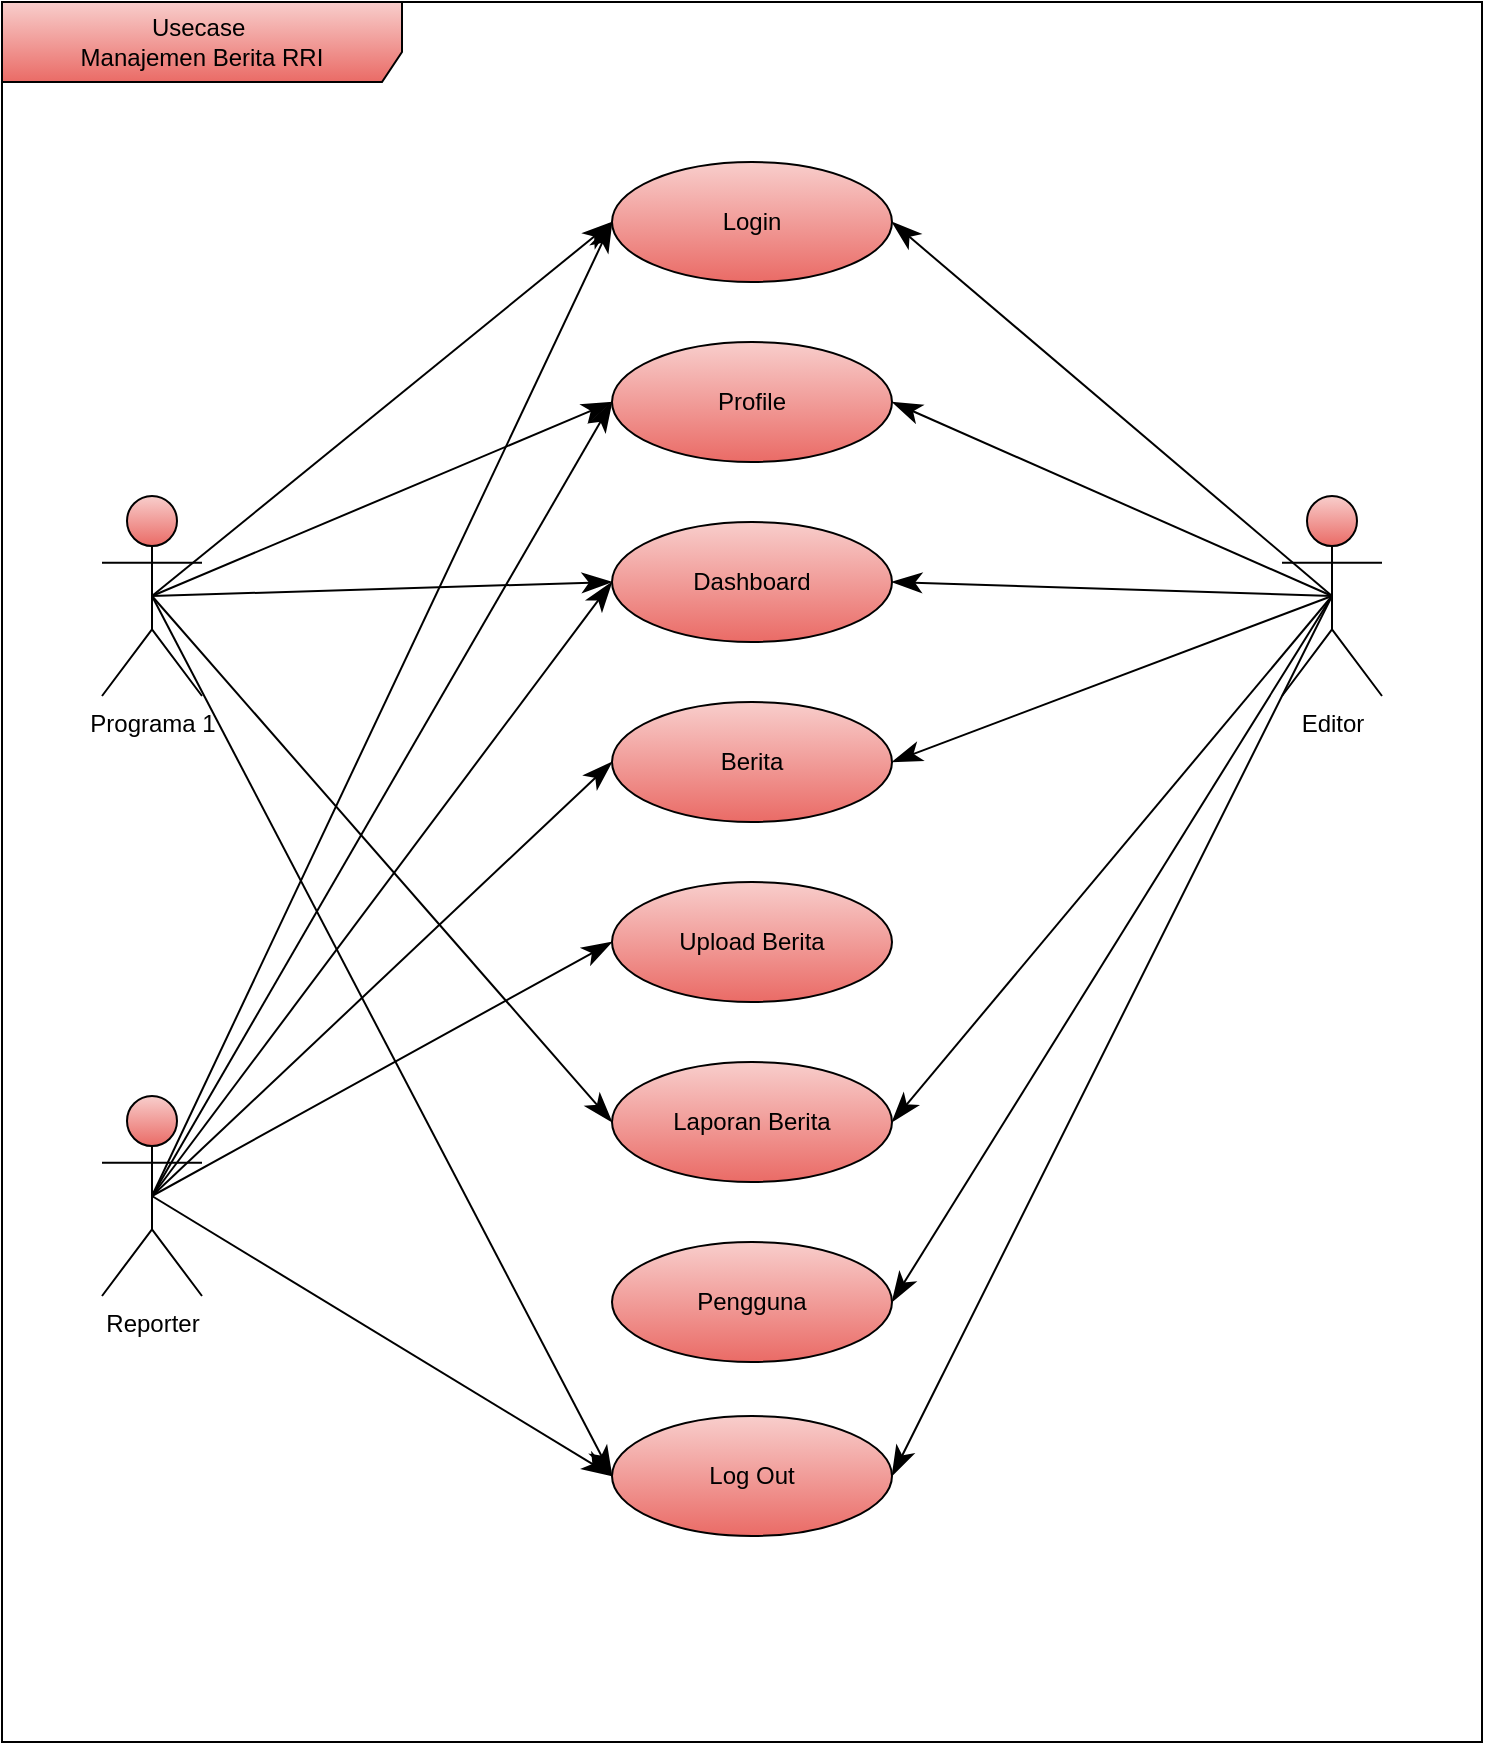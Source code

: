 <mxfile version="14.8.0" type="device"><diagram id="0gsUZMhmEFGnmnrVxrXY" name="Page-2"><mxGraphModel dx="1038" dy="579" grid="1" gridSize="10" guides="1" tooltips="1" connect="1" arrows="1" fold="1" page="1" pageScale="1" pageWidth="850" pageHeight="1100" math="0" shadow="0"><root><mxCell id="ZYyBH1-Cde0bcdmHhx0k-0"/><mxCell id="ZYyBH1-Cde0bcdmHhx0k-1" parent="ZYyBH1-Cde0bcdmHhx0k-0"/><mxCell id="6ICimudDnEkJ9J76C85U-34" value="Usecase&amp;nbsp;&lt;br&gt;Manajemen Berita RRI" style="shape=umlFrame;whiteSpace=wrap;html=1;width=200;height=40;fillColor=#f8cecc;gradientColor=#ea6b66;" parent="ZYyBH1-Cde0bcdmHhx0k-1" vertex="1"><mxGeometry x="50" y="20" width="740" height="870" as="geometry"/></mxCell><mxCell id="6ICimudDnEkJ9J76C85U-0" value="Editor" style="shape=umlActor;verticalLabelPosition=bottom;verticalAlign=top;html=1;fillColor=#f8cecc;gradientColor=#ea6b66;" parent="ZYyBH1-Cde0bcdmHhx0k-1" vertex="1"><mxGeometry x="690" y="267" width="50" height="100" as="geometry"/></mxCell><mxCell id="6ICimudDnEkJ9J76C85U-3" value="Programa 1" style="shape=umlActor;verticalLabelPosition=bottom;verticalAlign=top;html=1;fillColor=#f8cecc;gradientColor=#ea6b66;" parent="ZYyBH1-Cde0bcdmHhx0k-1" vertex="1"><mxGeometry x="100" y="267" width="50" height="100" as="geometry"/></mxCell><mxCell id="6ICimudDnEkJ9J76C85U-4" value="Reporter" style="shape=umlActor;verticalLabelPosition=bottom;verticalAlign=top;html=1;fillColor=#f8cecc;gradientColor=#ea6b66;" parent="ZYyBH1-Cde0bcdmHhx0k-1" vertex="1"><mxGeometry x="100" y="567" width="50" height="100" as="geometry"/></mxCell><mxCell id="6ICimudDnEkJ9J76C85U-5" value="Login" style="ellipse;whiteSpace=wrap;html=1;fillColor=#f8cecc;gradientColor=#ea6b66;" parent="ZYyBH1-Cde0bcdmHhx0k-1" vertex="1"><mxGeometry x="355" y="100" width="140" height="60" as="geometry"/></mxCell><mxCell id="6ICimudDnEkJ9J76C85U-6" value="Profile" style="ellipse;whiteSpace=wrap;html=1;fillColor=#f8cecc;gradientColor=#ea6b66;" parent="ZYyBH1-Cde0bcdmHhx0k-1" vertex="1"><mxGeometry x="355" y="190" width="140" height="60" as="geometry"/></mxCell><mxCell id="6ICimudDnEkJ9J76C85U-7" value="Dashboard" style="ellipse;whiteSpace=wrap;html=1;fillColor=#f8cecc;gradientColor=#ea6b66;" parent="ZYyBH1-Cde0bcdmHhx0k-1" vertex="1"><mxGeometry x="355" y="280" width="140" height="60" as="geometry"/></mxCell><mxCell id="6ICimudDnEkJ9J76C85U-8" value="Berita" style="ellipse;whiteSpace=wrap;html=1;fillColor=#f8cecc;gradientColor=#ea6b66;" parent="ZYyBH1-Cde0bcdmHhx0k-1" vertex="1"><mxGeometry x="355" y="370" width="140" height="60" as="geometry"/></mxCell><mxCell id="6ICimudDnEkJ9J76C85U-9" value="Upload Berita" style="ellipse;whiteSpace=wrap;html=1;fillColor=#f8cecc;gradientColor=#ea6b66;" parent="ZYyBH1-Cde0bcdmHhx0k-1" vertex="1"><mxGeometry x="355" y="460" width="140" height="60" as="geometry"/></mxCell><mxCell id="6ICimudDnEkJ9J76C85U-10" value="Laporan Berita" style="ellipse;whiteSpace=wrap;html=1;fillColor=#f8cecc;gradientColor=#ea6b66;" parent="ZYyBH1-Cde0bcdmHhx0k-1" vertex="1"><mxGeometry x="355" y="550" width="140" height="60" as="geometry"/></mxCell><mxCell id="6ICimudDnEkJ9J76C85U-11" value="Pengguna" style="ellipse;whiteSpace=wrap;html=1;fillColor=#f8cecc;gradientColor=#ea6b66;" parent="ZYyBH1-Cde0bcdmHhx0k-1" vertex="1"><mxGeometry x="355" y="640" width="140" height="60" as="geometry"/></mxCell><mxCell id="6ICimudDnEkJ9J76C85U-12" value="Log Out" style="ellipse;whiteSpace=wrap;html=1;fillColor=#f8cecc;gradientColor=#ea6b66;" parent="ZYyBH1-Cde0bcdmHhx0k-1" vertex="1"><mxGeometry x="355" y="727" width="140" height="60" as="geometry"/></mxCell><mxCell id="6ICimudDnEkJ9J76C85U-15" value="" style="endArrow=classicThin;endFill=1;endSize=12;html=1;entryX=0;entryY=0.5;entryDx=0;entryDy=0;exitX=0.5;exitY=0.5;exitDx=0;exitDy=0;exitPerimeter=0;fillColor=#f8cecc;gradientColor=#ea6b66;" parent="ZYyBH1-Cde0bcdmHhx0k-1" source="6ICimudDnEkJ9J76C85U-3" target="6ICimudDnEkJ9J76C85U-5" edge="1"><mxGeometry width="160" relative="1" as="geometry"><mxPoint x="150" y="190" as="sourcePoint"/><mxPoint x="310" y="190" as="targetPoint"/></mxGeometry></mxCell><mxCell id="6ICimudDnEkJ9J76C85U-16" value="" style="endArrow=classicThin;endFill=1;endSize=12;html=1;entryX=0;entryY=0.5;entryDx=0;entryDy=0;exitX=0.5;exitY=0.5;exitDx=0;exitDy=0;exitPerimeter=0;fillColor=#f8cecc;gradientColor=#ea6b66;" parent="ZYyBH1-Cde0bcdmHhx0k-1" source="6ICimudDnEkJ9J76C85U-3" target="6ICimudDnEkJ9J76C85U-6" edge="1"><mxGeometry width="160" relative="1" as="geometry"><mxPoint x="135" y="327" as="sourcePoint"/><mxPoint x="365" y="140" as="targetPoint"/></mxGeometry></mxCell><mxCell id="6ICimudDnEkJ9J76C85U-17" value="" style="endArrow=classicThin;endFill=1;endSize=12;html=1;entryX=0;entryY=0.5;entryDx=0;entryDy=0;exitX=0.5;exitY=0.5;exitDx=0;exitDy=0;exitPerimeter=0;fillColor=#f8cecc;gradientColor=#ea6b66;" parent="ZYyBH1-Cde0bcdmHhx0k-1" source="6ICimudDnEkJ9J76C85U-3" target="6ICimudDnEkJ9J76C85U-7" edge="1"><mxGeometry width="160" relative="1" as="geometry"><mxPoint x="145" y="337" as="sourcePoint"/><mxPoint x="375" y="150" as="targetPoint"/></mxGeometry></mxCell><mxCell id="6ICimudDnEkJ9J76C85U-18" value="" style="endArrow=classicThin;endFill=1;endSize=12;html=1;entryX=0;entryY=0.5;entryDx=0;entryDy=0;exitX=0.5;exitY=0.5;exitDx=0;exitDy=0;exitPerimeter=0;fillColor=#f8cecc;gradientColor=#ea6b66;" parent="ZYyBH1-Cde0bcdmHhx0k-1" source="6ICimudDnEkJ9J76C85U-3" target="6ICimudDnEkJ9J76C85U-10" edge="1"><mxGeometry width="160" relative="1" as="geometry"><mxPoint x="155" y="347" as="sourcePoint"/><mxPoint x="385" y="160" as="targetPoint"/></mxGeometry></mxCell><mxCell id="6ICimudDnEkJ9J76C85U-19" value="" style="endArrow=classicThin;endFill=1;endSize=12;html=1;entryX=0;entryY=0.5;entryDx=0;entryDy=0;exitX=0.5;exitY=0.5;exitDx=0;exitDy=0;exitPerimeter=0;fillColor=#f8cecc;gradientColor=#ea6b66;" parent="ZYyBH1-Cde0bcdmHhx0k-1" source="6ICimudDnEkJ9J76C85U-4" target="6ICimudDnEkJ9J76C85U-9" edge="1"><mxGeometry width="160" relative="1" as="geometry"><mxPoint x="165" y="357" as="sourcePoint"/><mxPoint x="395" y="170" as="targetPoint"/></mxGeometry></mxCell><mxCell id="6ICimudDnEkJ9J76C85U-21" value="" style="endArrow=classicThin;endFill=1;endSize=12;html=1;entryX=0;entryY=0.5;entryDx=0;entryDy=0;exitX=0.5;exitY=0.5;exitDx=0;exitDy=0;exitPerimeter=0;fillColor=#f8cecc;gradientColor=#ea6b66;" parent="ZYyBH1-Cde0bcdmHhx0k-1" source="6ICimudDnEkJ9J76C85U-3" target="6ICimudDnEkJ9J76C85U-12" edge="1"><mxGeometry width="160" relative="1" as="geometry"><mxPoint x="185" y="377" as="sourcePoint"/><mxPoint x="415" y="190" as="targetPoint"/></mxGeometry></mxCell><mxCell id="6ICimudDnEkJ9J76C85U-22" value="" style="endArrow=classicThin;endFill=1;endSize=12;html=1;entryX=0;entryY=0.5;entryDx=0;entryDy=0;exitX=0.5;exitY=0.5;exitDx=0;exitDy=0;exitPerimeter=0;fillColor=#f8cecc;gradientColor=#ea6b66;" parent="ZYyBH1-Cde0bcdmHhx0k-1" source="6ICimudDnEkJ9J76C85U-4" target="6ICimudDnEkJ9J76C85U-5" edge="1"><mxGeometry width="160" relative="1" as="geometry"><mxPoint x="135" y="327" as="sourcePoint"/><mxPoint x="365" y="140" as="targetPoint"/></mxGeometry></mxCell><mxCell id="6ICimudDnEkJ9J76C85U-23" value="" style="endArrow=classicThin;endFill=1;endSize=12;html=1;entryX=0;entryY=0.5;entryDx=0;entryDy=0;exitX=0.5;exitY=0.5;exitDx=0;exitDy=0;exitPerimeter=0;fillColor=#f8cecc;gradientColor=#ea6b66;" parent="ZYyBH1-Cde0bcdmHhx0k-1" source="6ICimudDnEkJ9J76C85U-4" target="6ICimudDnEkJ9J76C85U-6" edge="1"><mxGeometry width="160" relative="1" as="geometry"><mxPoint x="135" y="627" as="sourcePoint"/><mxPoint x="375" y="150" as="targetPoint"/></mxGeometry></mxCell><mxCell id="6ICimudDnEkJ9J76C85U-24" value="" style="endArrow=classicThin;endFill=1;endSize=12;html=1;entryX=0;entryY=0.5;entryDx=0;entryDy=0;exitX=0.5;exitY=0.5;exitDx=0;exitDy=0;exitPerimeter=0;fillColor=#f8cecc;gradientColor=#ea6b66;" parent="ZYyBH1-Cde0bcdmHhx0k-1" source="6ICimudDnEkJ9J76C85U-4" target="6ICimudDnEkJ9J76C85U-7" edge="1"><mxGeometry width="160" relative="1" as="geometry"><mxPoint x="145" y="637" as="sourcePoint"/><mxPoint x="385" y="160" as="targetPoint"/></mxGeometry></mxCell><mxCell id="6ICimudDnEkJ9J76C85U-25" value="" style="endArrow=classicThin;endFill=1;endSize=12;html=1;exitX=0.5;exitY=0.5;exitDx=0;exitDy=0;exitPerimeter=0;entryX=0;entryY=0.5;entryDx=0;entryDy=0;fillColor=#f8cecc;gradientColor=#ea6b66;" parent="ZYyBH1-Cde0bcdmHhx0k-1" source="6ICimudDnEkJ9J76C85U-4" target="6ICimudDnEkJ9J76C85U-12" edge="1"><mxGeometry width="160" relative="1" as="geometry"><mxPoint x="135" y="627" as="sourcePoint"/><mxPoint x="360" y="760" as="targetPoint"/></mxGeometry></mxCell><mxCell id="6ICimudDnEkJ9J76C85U-27" value="" style="endArrow=classicThin;endFill=1;endSize=12;html=1;entryX=1;entryY=0.5;entryDx=0;entryDy=0;exitX=0.5;exitY=0.5;exitDx=0;exitDy=0;exitPerimeter=0;fillColor=#f8cecc;gradientColor=#ea6b66;" parent="ZYyBH1-Cde0bcdmHhx0k-1" source="6ICimudDnEkJ9J76C85U-0" target="6ICimudDnEkJ9J76C85U-5" edge="1"><mxGeometry width="160" relative="1" as="geometry"><mxPoint x="135" y="327" as="sourcePoint"/><mxPoint x="365" y="140" as="targetPoint"/></mxGeometry></mxCell><mxCell id="6ICimudDnEkJ9J76C85U-28" value="" style="endArrow=classicThin;endFill=1;endSize=12;html=1;entryX=1;entryY=0.5;entryDx=0;entryDy=0;exitX=0.5;exitY=0.5;exitDx=0;exitDy=0;exitPerimeter=0;fillColor=#f8cecc;gradientColor=#ea6b66;" parent="ZYyBH1-Cde0bcdmHhx0k-1" source="6ICimudDnEkJ9J76C85U-0" target="6ICimudDnEkJ9J76C85U-6" edge="1"><mxGeometry width="160" relative="1" as="geometry"><mxPoint x="725" y="327" as="sourcePoint"/><mxPoint x="505" y="140" as="targetPoint"/></mxGeometry></mxCell><mxCell id="6ICimudDnEkJ9J76C85U-29" value="" style="endArrow=classicThin;endFill=1;endSize=12;html=1;entryX=1;entryY=0.5;entryDx=0;entryDy=0;exitX=0.5;exitY=0.5;exitDx=0;exitDy=0;exitPerimeter=0;fillColor=#f8cecc;gradientColor=#ea6b66;" parent="ZYyBH1-Cde0bcdmHhx0k-1" source="6ICimudDnEkJ9J76C85U-0" target="6ICimudDnEkJ9J76C85U-7" edge="1"><mxGeometry width="160" relative="1" as="geometry"><mxPoint x="735" y="337" as="sourcePoint"/><mxPoint x="515" y="150" as="targetPoint"/></mxGeometry></mxCell><mxCell id="6ICimudDnEkJ9J76C85U-30" value="" style="endArrow=classicThin;endFill=1;endSize=12;html=1;entryX=1;entryY=0.5;entryDx=0;entryDy=0;exitX=0.5;exitY=0.5;exitDx=0;exitDy=0;exitPerimeter=0;fillColor=#f8cecc;gradientColor=#ea6b66;" parent="ZYyBH1-Cde0bcdmHhx0k-1" source="6ICimudDnEkJ9J76C85U-0" target="6ICimudDnEkJ9J76C85U-8" edge="1"><mxGeometry width="160" relative="1" as="geometry"><mxPoint x="745" y="347" as="sourcePoint"/><mxPoint x="525" y="160" as="targetPoint"/></mxGeometry></mxCell><mxCell id="6ICimudDnEkJ9J76C85U-31" value="" style="endArrow=classicThin;endFill=1;endSize=12;html=1;entryX=1;entryY=0.5;entryDx=0;entryDy=0;exitX=0.5;exitY=0.5;exitDx=0;exitDy=0;exitPerimeter=0;fillColor=#f8cecc;gradientColor=#ea6b66;" parent="ZYyBH1-Cde0bcdmHhx0k-1" source="6ICimudDnEkJ9J76C85U-0" target="6ICimudDnEkJ9J76C85U-10" edge="1"><mxGeometry width="160" relative="1" as="geometry"><mxPoint x="755" y="357" as="sourcePoint"/><mxPoint x="535" y="170" as="targetPoint"/></mxGeometry></mxCell><mxCell id="6ICimudDnEkJ9J76C85U-32" value="" style="endArrow=classicThin;endFill=1;endSize=12;html=1;entryX=1;entryY=0.5;entryDx=0;entryDy=0;exitX=0.5;exitY=0.5;exitDx=0;exitDy=0;exitPerimeter=0;fillColor=#f8cecc;gradientColor=#ea6b66;" parent="ZYyBH1-Cde0bcdmHhx0k-1" source="6ICimudDnEkJ9J76C85U-0" target="6ICimudDnEkJ9J76C85U-11" edge="1"><mxGeometry width="160" relative="1" as="geometry"><mxPoint x="765" y="367" as="sourcePoint"/><mxPoint x="545" y="180" as="targetPoint"/></mxGeometry></mxCell><mxCell id="6ICimudDnEkJ9J76C85U-33" value="" style="endArrow=classicThin;endFill=1;endSize=12;html=1;entryX=1;entryY=0.5;entryDx=0;entryDy=0;exitX=0.5;exitY=0.5;exitDx=0;exitDy=0;exitPerimeter=0;fillColor=#f8cecc;gradientColor=#ea6b66;" parent="ZYyBH1-Cde0bcdmHhx0k-1" source="6ICimudDnEkJ9J76C85U-0" target="6ICimudDnEkJ9J76C85U-12" edge="1"><mxGeometry width="160" relative="1" as="geometry"><mxPoint x="775" y="377" as="sourcePoint"/><mxPoint x="555" y="190" as="targetPoint"/></mxGeometry></mxCell><mxCell id="pvVdzTgm7_T70CAtcXsa-0" value="" style="endArrow=classicThin;endFill=1;endSize=12;html=1;entryX=0;entryY=0.5;entryDx=0;entryDy=0;exitX=0.5;exitY=0.5;exitDx=0;exitDy=0;exitPerimeter=0;fillColor=#f8cecc;gradientColor=#ea6b66;" parent="ZYyBH1-Cde0bcdmHhx0k-1" source="6ICimudDnEkJ9J76C85U-4" target="6ICimudDnEkJ9J76C85U-8" edge="1"><mxGeometry width="160" relative="1" as="geometry"><mxPoint x="135" y="627" as="sourcePoint"/><mxPoint x="365" y="500" as="targetPoint"/></mxGeometry></mxCell></root></mxGraphModel></diagram></mxfile>